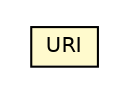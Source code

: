 #!/usr/local/bin/dot
#
# Class diagram 
# Generated by UMLGraph version R5_6-24-gf6e263 (http://www.umlgraph.org/)
#

digraph G {
	edge [fontname="Helvetica",fontsize=10,labelfontname="Helvetica",labelfontsize=10];
	node [fontname="Helvetica",fontsize=10,shape=plaintext];
	nodesep=0.25;
	ranksep=0.5;
	// org.universAAL.tools.logmonitor.service_bus_matching.URI
	c8265965 [label=<<table title="org.universAAL.tools.logmonitor.service_bus_matching.URI" border="0" cellborder="1" cellspacing="0" cellpadding="2" port="p" bgcolor="lemonChiffon" href="./URI.html">
		<tr><td><table border="0" cellspacing="0" cellpadding="1">
<tr><td align="center" balign="center"> URI </td></tr>
		</table></td></tr>
		</table>>, URL="./URI.html", fontname="Helvetica", fontcolor="black", fontsize=10.0];
}

